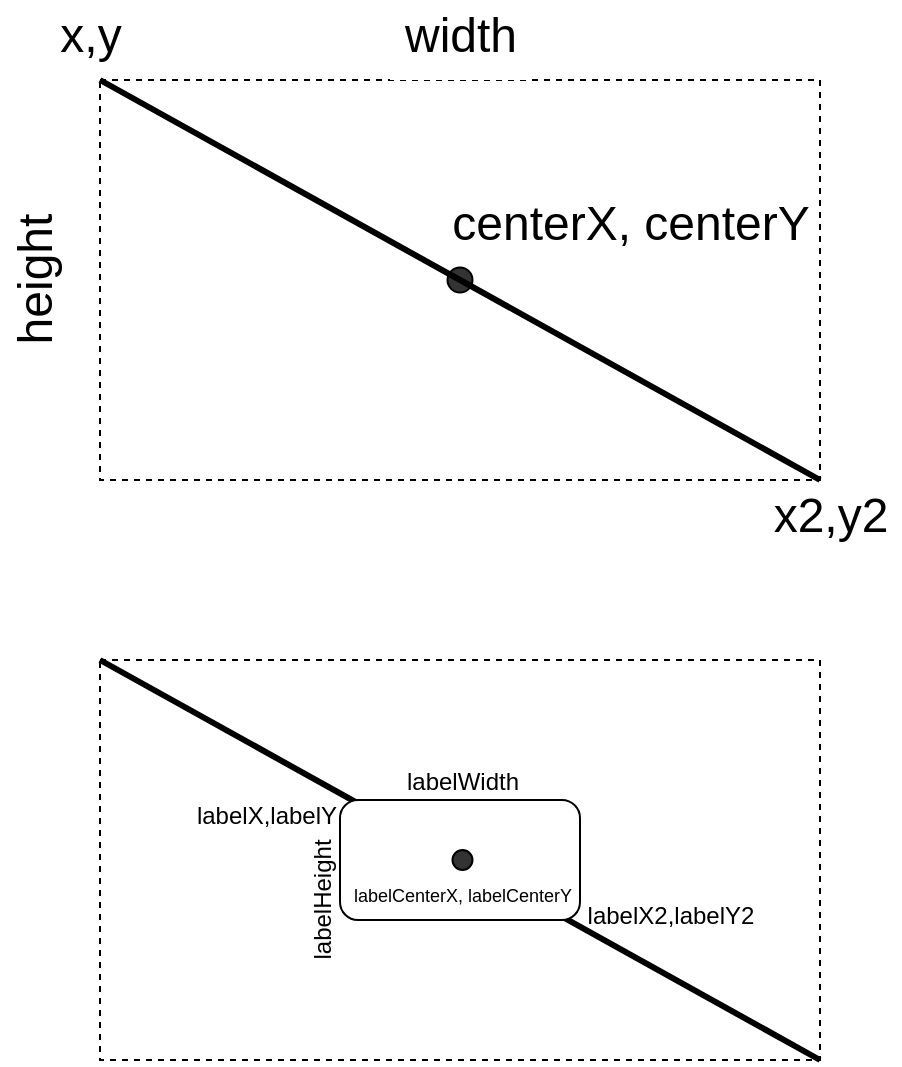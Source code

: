 <mxfile version="16.5.1" type="device"><diagram id="EVLCtf8sz0nmjKRDlPg8" name="Page-1"><mxGraphModel dx="1102" dy="865" grid="1" gridSize="10" guides="1" tooltips="1" connect="1" arrows="1" fold="1" page="1" pageScale="1" pageWidth="827" pageHeight="1169" math="0" shadow="0"><root><mxCell id="0"/><mxCell id="1" parent="0"/><mxCell id="BWzH6_z4CpH2qPS-tLJU-1" value="" style="rounded=0;whiteSpace=wrap;html=1;dashed=1;" parent="1" vertex="1"><mxGeometry x="200" y="240" width="360" height="200" as="geometry"/></mxCell><mxCell id="BWzH6_z4CpH2qPS-tLJU-3" value="x,y" style="text;html=1;resizable=0;autosize=1;align=center;verticalAlign=middle;points=[];fillColor=none;strokeColor=none;rounded=0;fontSize=24;spacingBottom=4;" parent="1" vertex="1"><mxGeometry x="170" y="200" width="50" height="40" as="geometry"/></mxCell><mxCell id="BWzH6_z4CpH2qPS-tLJU-4" value="centerX, centerY" style="text;html=1;resizable=0;autosize=1;align=center;verticalAlign=middle;points=[];fillColor=none;strokeColor=none;rounded=0;fontSize=24;spacingBottom=4;" parent="1" vertex="1"><mxGeometry x="370" y="293.75" width="190" height="40" as="geometry"/></mxCell><mxCell id="BWzH6_z4CpH2qPS-tLJU-5" value="x2,y2" style="text;html=1;resizable=0;autosize=1;align=center;verticalAlign=middle;points=[];fillColor=none;strokeColor=none;rounded=0;fontSize=24;spacingBottom=4;" parent="1" vertex="1"><mxGeometry x="530" y="440" width="70" height="40" as="geometry"/></mxCell><mxCell id="BWzH6_z4CpH2qPS-tLJU-6" value="width" style="text;html=1;resizable=0;autosize=1;align=center;verticalAlign=middle;points=[];fillColor=#FFFFFF;strokeColor=none;rounded=0;fontSize=24;spacingBottom=4;" parent="1" vertex="1"><mxGeometry x="345" y="200" width="70" height="40" as="geometry"/></mxCell><mxCell id="BWzH6_z4CpH2qPS-tLJU-7" value="height" style="text;html=1;resizable=0;autosize=1;align=center;verticalAlign=middle;points=[];fillColor=#FFFFFF;strokeColor=none;rounded=0;fontSize=24;spacingBottom=4;rotation=-90;" parent="1" vertex="1"><mxGeometry x="130" y="320" width="80" height="40" as="geometry"/></mxCell><mxCell id="BWzH6_z4CpH2qPS-tLJU-2" value="" style="ellipse;whiteSpace=wrap;html=1;aspect=fixed;fillColor=#333333;" parent="1" vertex="1"><mxGeometry x="373.75" y="333.75" width="12.5" height="12.5" as="geometry"/></mxCell><mxCell id="NJap_xNIJsocTadZPwI1-6" value="" style="endArrow=none;html=1;rounded=0;strokeWidth=3;entryX=1;entryY=1;entryDx=0;entryDy=0;exitX=0;exitY=0;exitDx=0;exitDy=0;" parent="1" source="BWzH6_z4CpH2qPS-tLJU-1" target="BWzH6_z4CpH2qPS-tLJU-1" edge="1"><mxGeometry width="50" height="50" relative="1" as="geometry"><mxPoint x="200" y="240" as="sourcePoint"/><mxPoint x="560" y="440" as="targetPoint"/></mxGeometry></mxCell><mxCell id="NJap_xNIJsocTadZPwI1-7" value="" style="rounded=0;whiteSpace=wrap;html=1;dashed=1;" parent="1" vertex="1"><mxGeometry x="200" y="530" width="360" height="200" as="geometry"/></mxCell><mxCell id="NJap_xNIJsocTadZPwI1-12" value="labelHeight" style="text;html=1;resizable=0;autosize=1;align=center;verticalAlign=middle;points=[];fillColor=#FFFFFF;strokeColor=none;rounded=0;fontSize=12;spacingBottom=4;rotation=-90;" parent="1" vertex="1"><mxGeometry x="273.25" y="640" width="80" height="20" as="geometry"/></mxCell><mxCell id="NJap_xNIJsocTadZPwI1-8" value="labelX,labelY" style="text;html=1;resizable=0;autosize=1;align=center;verticalAlign=middle;points=[];fillColor=none;strokeColor=none;rounded=0;fontSize=12;spacingBottom=4;" parent="1" vertex="1"><mxGeometry x="238.25" y="600" width="90" height="20" as="geometry"/></mxCell><mxCell id="NJap_xNIJsocTadZPwI1-11" value="labelWidth" style="text;html=1;resizable=0;autosize=1;align=center;verticalAlign=middle;points=[];fillColor=#FFFFFF;strokeColor=none;rounded=0;fontSize=12;spacingBottom=4;" parent="1" vertex="1"><mxGeometry x="346.25" y="583" width="70" height="20" as="geometry"/></mxCell><mxCell id="NJap_xNIJsocTadZPwI1-19" value="" style="endArrow=none;html=1;rounded=0;strokeWidth=3;exitX=1;exitY=1;exitDx=0;exitDy=0;entryX=0;entryY=0;entryDx=0;entryDy=0;" parent="1" source="NJap_xNIJsocTadZPwI1-7" target="NJap_xNIJsocTadZPwI1-7" edge="1"><mxGeometry width="50" height="50" relative="1" as="geometry"><mxPoint x="560" y="730" as="sourcePoint"/><mxPoint x="170" y="790" as="targetPoint"/></mxGeometry></mxCell><mxCell id="NJap_xNIJsocTadZPwI1-18" value="" style="rounded=1;whiteSpace=wrap;html=1;fillColor=#FFFFFF;" parent="1" vertex="1"><mxGeometry x="320" y="600" width="120" height="60" as="geometry"/></mxCell><mxCell id="NJap_xNIJsocTadZPwI1-20" value="" style="ellipse;whiteSpace=wrap;html=1;aspect=fixed;fillColor=#333333;" parent="1" vertex="1"><mxGeometry x="376.25" y="625" width="10" height="10" as="geometry"/></mxCell><mxCell id="NJap_xNIJsocTadZPwI1-9" value="labelCenterX, labelCenterY" style="text;html=1;resizable=0;autosize=1;align=center;verticalAlign=middle;points=[];fillColor=none;strokeColor=none;rounded=0;fontSize=9;spacingBottom=4;" parent="1" vertex="1"><mxGeometry x="321.25" y="640" width="120" height="20" as="geometry"/></mxCell><mxCell id="NJap_xNIJsocTadZPwI1-21" value="labelX2,labelY2" style="text;html=1;resizable=0;autosize=1;align=center;verticalAlign=middle;points=[];fillColor=none;strokeColor=none;rounded=0;fontSize=12;spacingBottom=4;" parent="1" vertex="1"><mxGeometry x="435" y="650" width="100" height="20" as="geometry"/></mxCell></root></mxGraphModel></diagram></mxfile>
